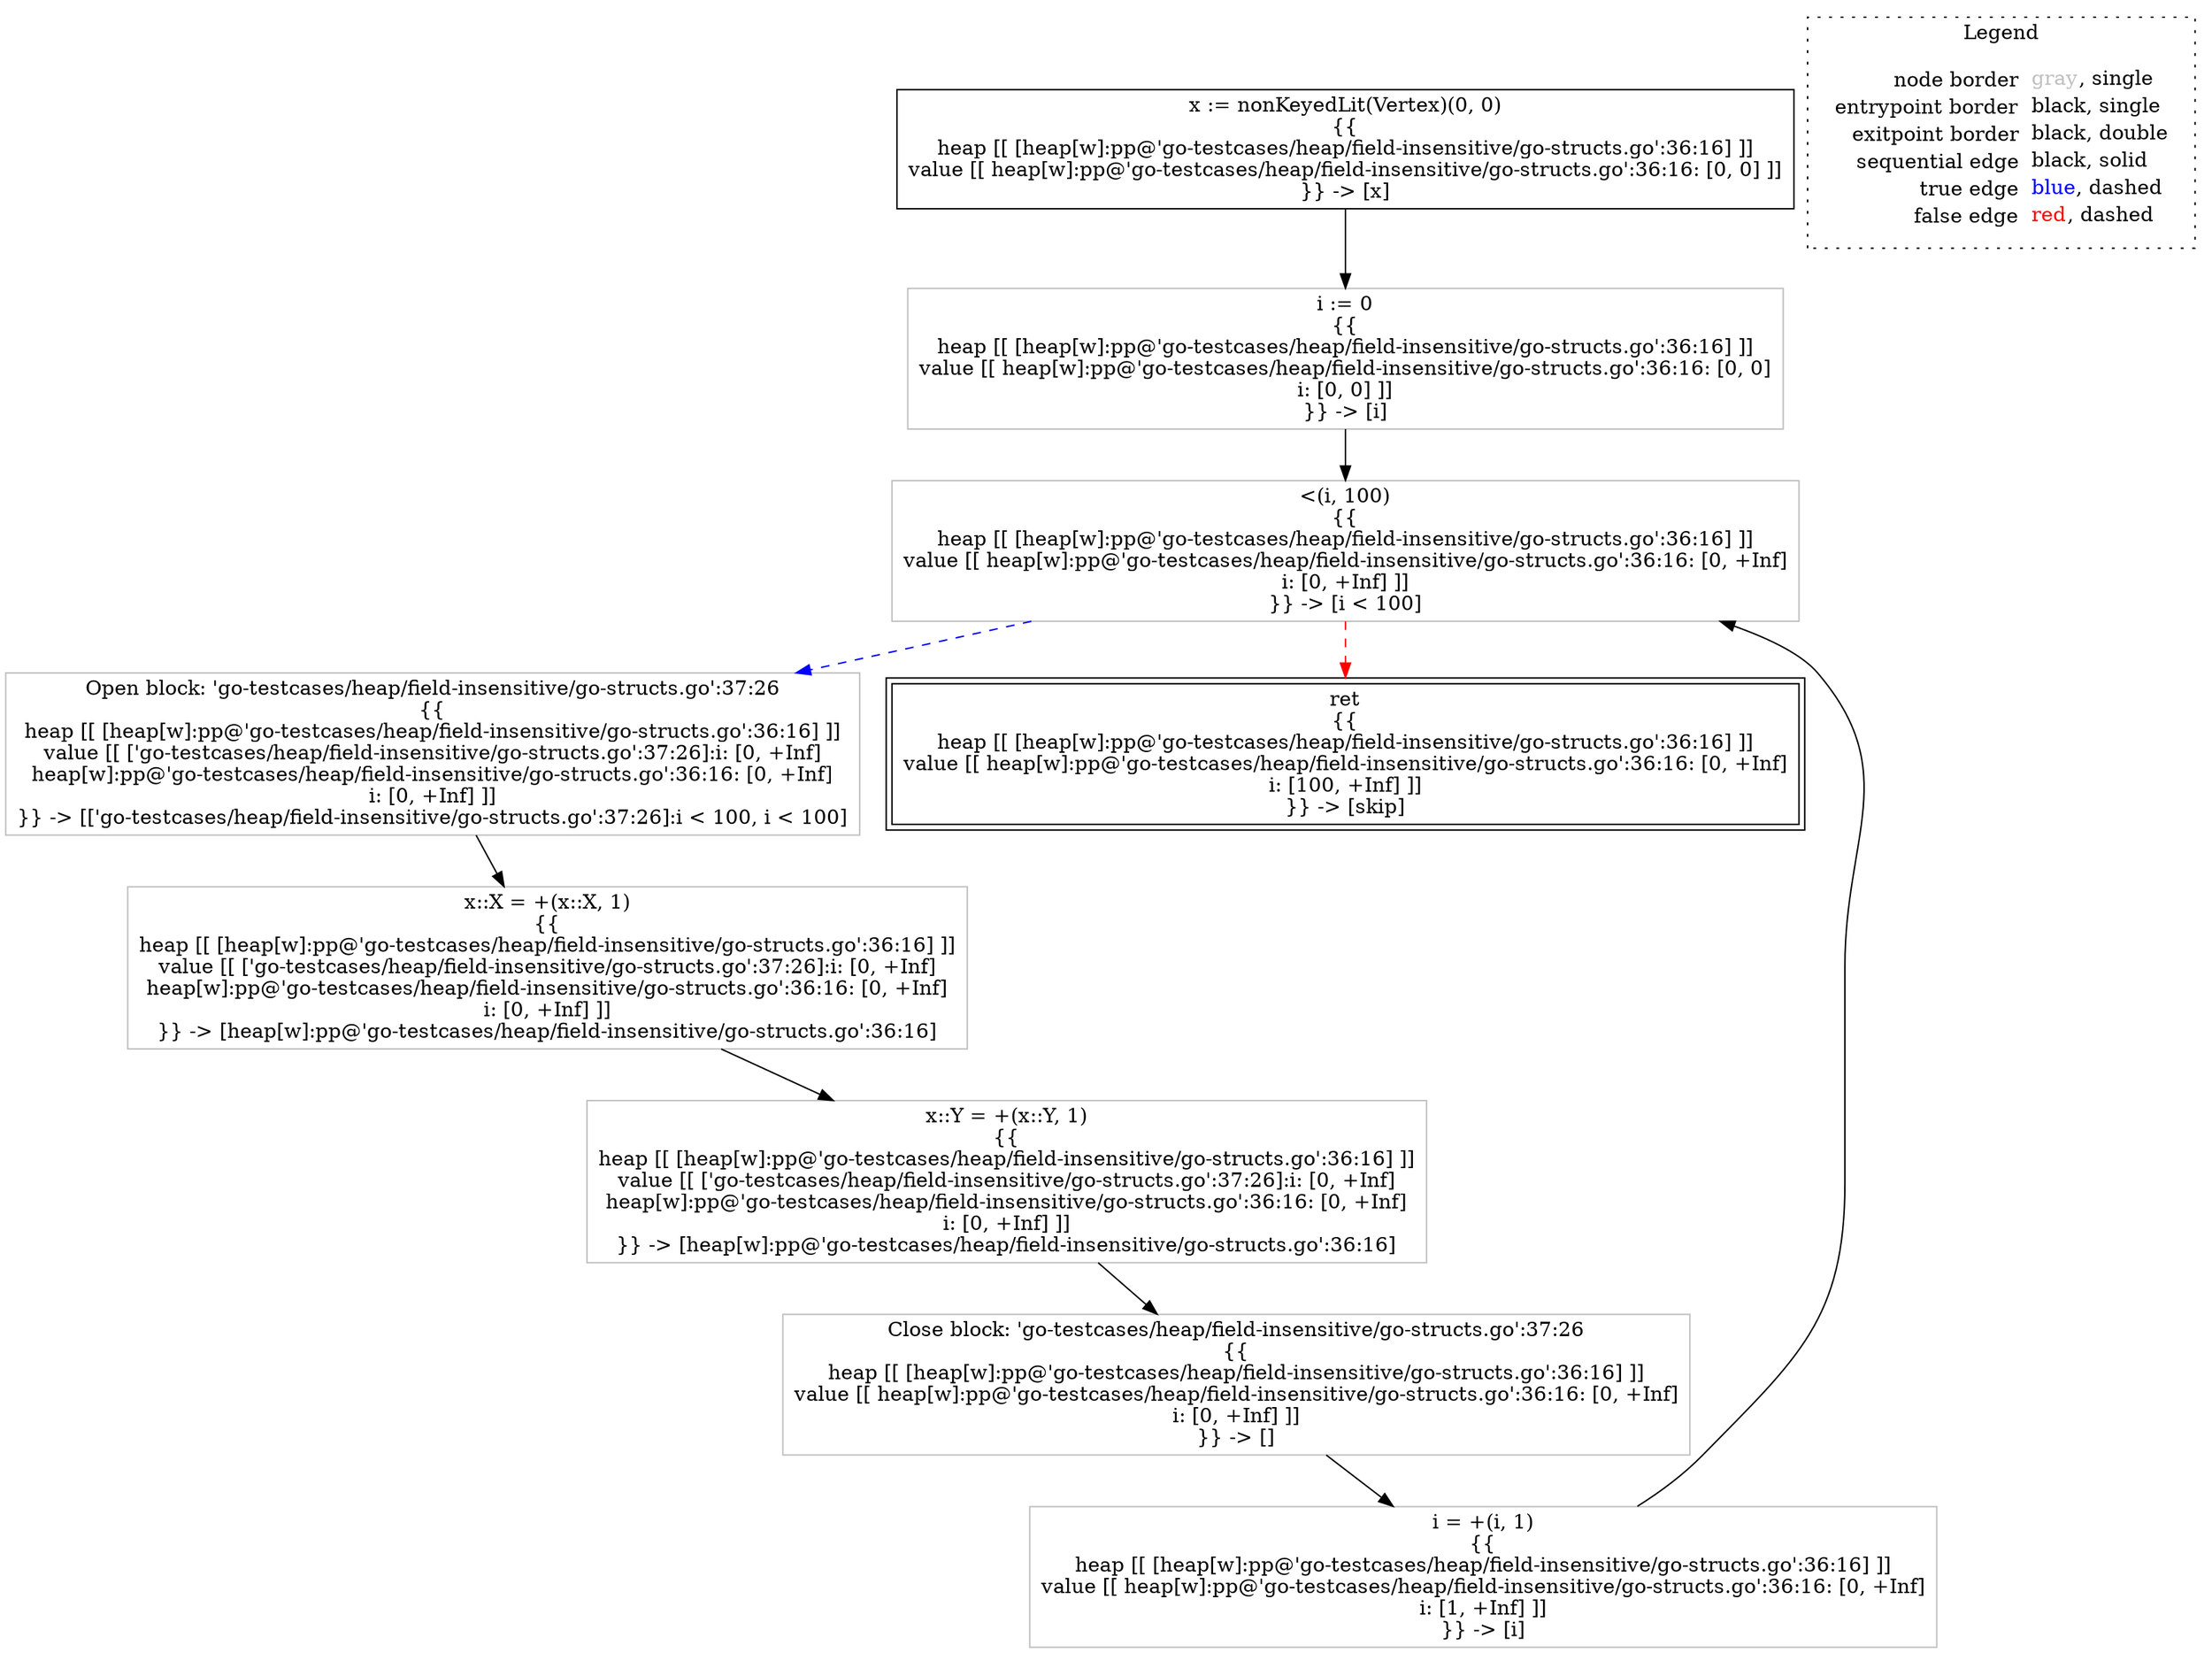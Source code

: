 digraph {
	"node0" [shape="rect",color="black",label=<x := nonKeyedLit(Vertex)(0, 0)<BR/>{{<BR/>heap [[ [heap[w]:pp@'go-testcases/heap/field-insensitive/go-structs.go':36:16] ]]<BR/>value [[ heap[w]:pp@'go-testcases/heap/field-insensitive/go-structs.go':36:16: [0, 0] ]]<BR/>}} -&gt; [x]>];
	"node1" [shape="rect",color="gray",label=<&lt;(i, 100)<BR/>{{<BR/>heap [[ [heap[w]:pp@'go-testcases/heap/field-insensitive/go-structs.go':36:16] ]]<BR/>value [[ heap[w]:pp@'go-testcases/heap/field-insensitive/go-structs.go':36:16: [0, +Inf]<BR/>i: [0, +Inf] ]]<BR/>}} -&gt; [i &lt; 100]>];
	"node2" [shape="rect",color="gray",label=<Close block: 'go-testcases/heap/field-insensitive/go-structs.go':37:26<BR/>{{<BR/>heap [[ [heap[w]:pp@'go-testcases/heap/field-insensitive/go-structs.go':36:16] ]]<BR/>value [[ heap[w]:pp@'go-testcases/heap/field-insensitive/go-structs.go':36:16: [0, +Inf]<BR/>i: [0, +Inf] ]]<BR/>}} -&gt; []>];
	"node3" [shape="rect",color="gray",label=<i := 0<BR/>{{<BR/>heap [[ [heap[w]:pp@'go-testcases/heap/field-insensitive/go-structs.go':36:16] ]]<BR/>value [[ heap[w]:pp@'go-testcases/heap/field-insensitive/go-structs.go':36:16: [0, 0]<BR/>i: [0, 0] ]]<BR/>}} -&gt; [i]>];
	"node4" [shape="rect",color="gray",label=<i = +(i, 1)<BR/>{{<BR/>heap [[ [heap[w]:pp@'go-testcases/heap/field-insensitive/go-structs.go':36:16] ]]<BR/>value [[ heap[w]:pp@'go-testcases/heap/field-insensitive/go-structs.go':36:16: [0, +Inf]<BR/>i: [1, +Inf] ]]<BR/>}} -&gt; [i]>];
	"node5" [shape="rect",color="gray",label=<x::Y = +(x::Y, 1)<BR/>{{<BR/>heap [[ [heap[w]:pp@'go-testcases/heap/field-insensitive/go-structs.go':36:16] ]]<BR/>value [[ ['go-testcases/heap/field-insensitive/go-structs.go':37:26]:i: [0, +Inf]<BR/>heap[w]:pp@'go-testcases/heap/field-insensitive/go-structs.go':36:16: [0, +Inf]<BR/>i: [0, +Inf] ]]<BR/>}} -&gt; [heap[w]:pp@'go-testcases/heap/field-insensitive/go-structs.go':36:16]>];
	"node6" [shape="rect",color="gray",label=<x::X = +(x::X, 1)<BR/>{{<BR/>heap [[ [heap[w]:pp@'go-testcases/heap/field-insensitive/go-structs.go':36:16] ]]<BR/>value [[ ['go-testcases/heap/field-insensitive/go-structs.go':37:26]:i: [0, +Inf]<BR/>heap[w]:pp@'go-testcases/heap/field-insensitive/go-structs.go':36:16: [0, +Inf]<BR/>i: [0, +Inf] ]]<BR/>}} -&gt; [heap[w]:pp@'go-testcases/heap/field-insensitive/go-structs.go':36:16]>];
	"node7" [shape="rect",color="gray",label=<Open block: 'go-testcases/heap/field-insensitive/go-structs.go':37:26<BR/>{{<BR/>heap [[ [heap[w]:pp@'go-testcases/heap/field-insensitive/go-structs.go':36:16] ]]<BR/>value [[ ['go-testcases/heap/field-insensitive/go-structs.go':37:26]:i: [0, +Inf]<BR/>heap[w]:pp@'go-testcases/heap/field-insensitive/go-structs.go':36:16: [0, +Inf]<BR/>i: [0, +Inf] ]]<BR/>}} -&gt; [['go-testcases/heap/field-insensitive/go-structs.go':37:26]:i &lt; 100, i &lt; 100]>];
	"node8" [shape="rect",color="black",peripheries="2",label=<ret<BR/>{{<BR/>heap [[ [heap[w]:pp@'go-testcases/heap/field-insensitive/go-structs.go':36:16] ]]<BR/>value [[ heap[w]:pp@'go-testcases/heap/field-insensitive/go-structs.go':36:16: [0, +Inf]<BR/>i: [100, +Inf] ]]<BR/>}} -&gt; [skip]>];
	"node1" -> "node8" [color="red",style="dashed"];
	"node1" -> "node7" [color="blue",style="dashed"];
	"node2" -> "node4" [color="black"];
	"node3" -> "node1" [color="black"];
	"node0" -> "node3" [color="black"];
	"node4" -> "node1" [color="black"];
	"node5" -> "node2" [color="black"];
	"node6" -> "node5" [color="black"];
	"node7" -> "node6" [color="black"];
subgraph cluster_legend {
	label="Legend";
	style=dotted;
	node [shape=plaintext];
	"legend" [label=<<table border="0" cellpadding="2" cellspacing="0" cellborder="0"><tr><td align="right">node border&nbsp;</td><td align="left"><font color="gray">gray</font>, single</td></tr><tr><td align="right">entrypoint border&nbsp;</td><td align="left"><font color="black">black</font>, single</td></tr><tr><td align="right">exitpoint border&nbsp;</td><td align="left"><font color="black">black</font>, double</td></tr><tr><td align="right">sequential edge&nbsp;</td><td align="left"><font color="black">black</font>, solid</td></tr><tr><td align="right">true edge&nbsp;</td><td align="left"><font color="blue">blue</font>, dashed</td></tr><tr><td align="right">false edge&nbsp;</td><td align="left"><font color="red">red</font>, dashed</td></tr></table>>];
}

}
